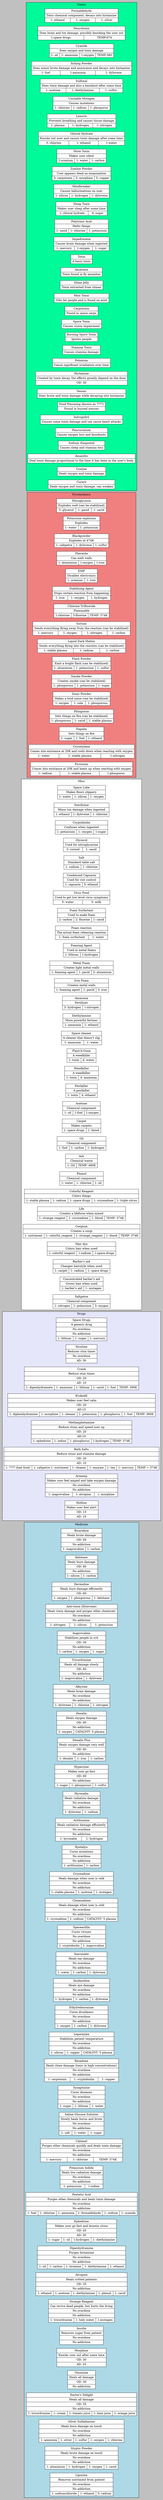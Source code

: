#to generate chart, use `fdp -Tpng chart.gv > chart.png`
digraph chemistry{
    rankdir=LR
    splines=none;
    bgcolor=grey
    node [shape=record, style=filled, fillcolor=white, bgcolor=white]
 #   subgraph cluster_dispenser{
 #      label="Dispenser reagents";
 #     rank=same;
 #       style=filled;
 #       fillcolor="grey";
 #       {  node 
 #           [
 #            style=filled;
 #            fillcolor="white",
 #            shape=box;
 #            ]
 #           
 #           "hydrogen","lithium","carbon","nitrogen","oxygen","fluorine",
 #           "sodium","aluminium","silicon","phosphorus","sulfur","chlorine","potassium","iron",
 #           "copper","mercury","radium","water","ethanol","sugar","sacid","fuel","silver","iodine","bromine","stable plasma","tungsten"    
 #           };
 #           }

        subgraph cluster_medicine{
            label="Medicine"
            bgcolor=lightblue
            node [fillcolor=white]
            bicaridine [label="Bicaridine | Heals brute damage| OD: 60 |No addiction |{1: inaprovaline | 1: carbon }"]
            kelotane [label="Kelotane| Heals burn damage| OD: 60 | No addiction | {1: silicon | 1: carbon}"]
            dermaline [label="Dermaline| Heals burn damage efficiently| OD: 60| {1: oxygen| 1: phosporous| 1: kelotane}"]
            dylovene [label="Anti-toxin (Dylovene)| Heals toxin damage and purges other chemicals| No overdose| No addiction | {1: nitrogen| 1: silicon| 1: potassium}"]
            inaprovaline [label="Inaprovaline| Stabilizes people in crit| OD: 30 | No addiction | {1: carbon | 1: oxygen| 1: sugar}"]
            tricordrazine [label="Tricordrazine| Heals all damage slowly| OD: 60 | No addiction | {1: inaprovaline | 1: dylovene}"]
            alkysine [label="Alkysine| Heals brain damage| No overdose| No addiction | {1: dylovene| 1: chlorine | 1: nitrogen}"]
            dexalin [label="Dexalin| Heals oxygen damage| OD: 60| No addiction| {2: oxygen |CATALYST: 5 plasma}"]
            dexalinplus [label="Dexalin Plus| Heals oxygen damage very well| OD: 60| No addiction| {1: dexalin| 1: iron| 1: carbon}"]
            hyperzine [label="Hyperzine| Makes user go fast | OD: 60 | No addiction | {1: sugar| 1: phosporous | 1: sulfur}"]
            hyronalin [label="Hyronalin| Heals radiation damage| No overdose| No addiction| {1: dylovene| 1: radium}"]
            arithrazine [label="Arithrazine| Heals radiation damage efficiently| No overdose| No addiction | {1: hyronalin | 1: hydrogen}"]
            ryetalyn [label="Ryetalyn| Cures mutations| No overdose| No addiction| {1: arithrazine |1: carbon}"]
            cryoxadone [label="Cryoxadone| Heals damage when user is cold| No overdose| No addiction| {1: stable plasma| 1: acetone | 1: mutagen}"]
            clonexadone [label="Clonexadone | Heals damage when user is cold| No overdose| No addiction| {1: cryoxadone| 1: sodium| CATALYST: 5 plasma}"]
            spaceacillin [label="Spaceacillin| Cures viruses | No overdose | No addiction | {1: cryptobiolin | 1: inaprovaline}"]
            inacusiate [label="Inacusiate| Heals ear damage| No overdose | No addiction | {1: water | 1: carbon| 1: dylovene}"]
            imidazoline [label="Imidazoline| Heals eye damage| No overdose | No addiction | {1: hydrogen | 1: carbon| 1: dylovene}"]
            ethylredoxrazine [label="Ethylredoxrazine| Cures drunkness| No overdose | No addiction | {1: oxygen | 1: carbon| 1: dylovene}"]
            leporazine [label="Leporazine| Stabilizes patient temperature| No overdose| No addiction| {1: silicon| 1: copper| CATALYST: 5 plasma}"]
            rezadone [label="Rezadone| Heals clone damage (toxic in high concentrations) | No overdose | No addiction| {1: carpotoxin | 1: cryptobiolin | 1: copper}"]
            synaptizine [label="Synaptizine| Cures diseases | No overdose | No addiction | {1: sugar | 1: lithium | 1: water}"]
            salglu [label="Saline Glucose Solution| Slowly heals burns and brute| No overdose| No addiction |{1: salt | 1: water| 1: sugar}"]
            calomel [label="Calomel | Purges other chemicals quickly and deals toxin damage| No overdose| No addiction |{1: mercury | 1: chlorine| TEMP: 374K}"]
            potiod [label="Potassium Iodide| Heals low radiation damage| No overdose| No addiction| {1: potassium| 1:iodine}"]
            penacid [label="Pentetic Acid| Purges other chemicals and heals toxin damage| No overdose| No addiction| {1: fuel| 1: chlorine| 1: ammonia| 1: formaldehyde| 1: sodium| 1: cyanide}"]
            ephedrine [label="Ephedrine| Makes user go fast and lessens stuns| OD: 45 | AD: 30 | {1: sugar| 1: oil| 1:hydrogen| 1: diethylamine}"]
            dipenhydramine [label="Dipenhydramine| Purges histamine| No overdose| No addiction |{1: oil | 1: carbon | 1: bromine | 1: diethylamine| 1: ethanol}"]
            atropine [label="Atropine| Heals critted patients| OD: 35| No addiction | {1: ethanol| 1: acetone | 1: diethylamine| 1: phenol | 1: sacid}"]
            "strange reagent" [label="Strange Reagent| Can revive dead people, but hurts the living| No overdose| No addiction| {1: tricordrazine |1: holy water | 1:mutagen}"]
            insulin [label="Insulin | Removes sugar from patient| No overdose | No addiction"]
            morphine [label="Morphine | Knocks user out after some time | OD: 30 | AD: 25"]
            omnizine [label="Omnizine | Heals all damage | OD: 30 | No addiction"]
            doctordelight [label="Doctor's Delight | Heals all damage | OD: 55 | No addiction | {1: tricordrazine | 1: cream | 1: tomato juice | 1: lime juice | 1: orange juice}"]
            silver_sulf [label="Silver Sulfadiazine | Heals burn damage on touch| No overdose| No addiction| {1: ammonia|1: silver|1: sulfur|1: oxygen|1: chlorine}"]
            styptic [label="Styptic Powder | Heals brute damage on touch| No overdose | No addiction| {1: aluminium| 1: hydrogen| 1: oxygen |1: sacid}"] 
            lipozine [label="Lipozine | Removes nutriment from patient| No overdose | No addiction| {1: sodiumchloride| 1: ethanol | 5: radium}"] 
             
            };
            
              
        subgraph cluster_drugs{
            label="Drugs"
            bgcolor=lavender
            node [fillcolor=white]
            "space drugs" [label="Space Drugs| A generic drug| No overdose |No addiction | {1: lithium| 1: sugar| 1: mercury}"]
            nicotine [label="Nicotine| Reduces stun times| No overdose| AD: 30"]
            crank [label="Crank| Reduce stun times| OD: 20| AD: 10|{1: dipenhydramate| 1: ammonia | 1: lithium| 1: sacid| 1: fuel | TEMP: 390K}"]
            krokodil [label="Krokodil| Makes user feel calm| OD: 20 | AD:15| {1: diphenhydramine| 1: morphine| 1: cleaner| 1: potassium | 1: phosphorus| 1: fuel| TEMP: 380K}"]
            meth [label="Methanphetamine| Reduce stuns and speed user up| OD: 20| AD:10 |{1: ephedrine| 1: iodine| 1: phosphorus | 1:hydrogen| TEMP: 374K }"]
            "bath salts" [label="Bath Salts| Reduce stuns and stamina damage| OD: 20| AD: 10 |{ 1: ???? (bad food)| 1: saltpetre 1: nutriment| 1: cleaner| 1: enzyme| 1: tea |1: mercury| TEMP = 374K}"]
            aranesp [label="Aranesp| Makes user feel amped and take oxygen damage | No overdose | No addiction | {1: inaprovaline| 1: atropine| 1: morphine}"]
            hotline [label="Hotline| Makes user feel alert | OD: 15 | AD: 10"];
            };
            
        subgraph cluster_other{
            label="Misc"
            bgcolor=white
            node [fillcolor=white]
            lube [label="Space Lube| Makes floors slippery| {1: water | 1: silicon | 1: oxygen}"]
            sterilizine [label="Sterilizine| Minor tox damage when ingested| {1: ethanol| 1: dylovene| 1: chlorine}"]
            cryptobiolin [label="Cryptobiolin| Confuses when ingested|{1: potassium| 1: oxygen| 1:sugar}"]
            glycerol [label="Glycerol| Used for nitroglycerine| {3: cornoil| 1: sacid}"]
            salt [label="Salt| Standard table salt| {1: sodium| 1: chlorine}"]
            "condensed capsacin" [label="Condensed Capsacin| Used for riot control| {1: capsacin | 5: ethanol}"]
            "virus food" [label="Virus Food| Used to get low level virus symptoms| {5: water|5: milk}"]
            surfactant [label="Foam Surfactant| Used to make foam| {2: carbon| 2: fluorine| 1: sacid}"]
            foam [label="Foam reaction| The actual foam releasing reaction| {1: foam surfactant| 1: water}"]
            foaming_agent [label="Foaming Agent| Used in metal foams|{1: lithium | 1:hydrogen}"]
            metalfoam [label="Metal Foam| Creates light metal walls| {1: foaming agent| 1: pacid | 3: aluminium}"]
            ironfoam [label="Iron Foam| Creates metal walls| {1: foaming agent| 1: pacid | 3: iron}"]
            ammonia [label="Ammonia| Fertilizer | {3: hydrogen | 1:nitrogen}"]
            diethylamine [label="Diethylamine| More powerful fertizer | {1: ammonia | 1: ethanol}"]
            spacecleaner [label="Space cleaner| A cleaner that doesn't slip| {1: ammonia | 1: water}"]
            plantbgone [label="Plant-b-Gone| A weedkiller|{1: toxin | 4: water}"]
            weedkiller [label="Weedkiller| A weedkiller|{1: toxin | 4: ammonia}"]
            pestkiller [label="Pestkiller| A pestkiller|{1: toxin | 4: ethanol}"]
            acetone [label="Acetone| Chemical component|{1: oil | 1:fuel| 1:oxygen}"]
            carpet [label="Carpet | Makes carpets | {1: space drugs | 1: blood}"]
            oil [label="Oil| Chemical component | {1: fuel| 1: carbon| 1: hydrogen}"]
            ash [label="Ash| Chemical waste | {1: Oil | TEMP: 480K}"]
            phenol [label="Phenol| Chemical component| {1: water| 1: chlorine| 1: oil}"]
            colorful_reagent [label="Colorful Reagent| Colors things| {1: stable plasma| 1: radium| 1: space drugs | 1: cryoxadone | 1: triple citrus}"]
            life [label="Life| Creates a lifeform when mixed | {1: strange reagent | 1: cryoxadone | 1: blood| TEMP: 374K}"]
            corgium [label="Corgium| Creates a corgi| {1: nutriment | 1: colorful_reagent| 1: strange_reagent| 1: blood| TEMP: 374K}"]
            hair_dye [label="Hair dye| Colors hair when used | {1: colorful reagent| 1:radium | 1:space drugs}"]
            barbers_aid [label="Barber's aid| Changes hairstyle when used| {1: carpet| 1: radium| 1: space drugs}"]
            concentrated_barbers_aid [label="Concentrated barber's aid| Grows hair when used| {1: barber's aid| 1: mutagen}"]
            saltpetre [label="Saltpetre| Chemical component| {1: nitrogen| 1: potassium| 3: oxygen}"];
            };
            
        subgraph cluster_pyro{
            label="Pyrotechnics"
            bgcolor=lightcoral
            node [fillcolor=white]
            nitroglycerin [label="Nitroglycerin| Explodes well (can be stabilized)|{3: glycerol| 1: pacid| 1: sacid}"]
            potassium_explosion [label="Potassium explosion| Explodes|{1: water | 1: potassium}"]
            blackpowder [label="Blackpowder| Explodes at 474K|{1: saltpetre| 1: dylovene | 1: sulfur}"]
            thermite [label="Thermite| Can melt walls| {1: aluminium| 1:oxygen | 1:iron}"]
            emp_pulse [label="EMP| Disables electronics | {1: uranium | 1: iron}"]
            stabilizing_agent [label="Stabilizing Agent| Stops certain reaction from happening| {1: iron| 1: oxygen| 1: hydrogen}"]
            clf3 [label="Chlorine Trifluoride| Flammable| {1:chlorine | 3:fluorine | TEMP: 374K}"]
            sorium [label="Sorium| Sends everything flying away from the reaction (can be stabilized)| {1: mercury| 1: oxygen | 1: nitrogen| 1: carbon}"]
            ldm [label="Liquid Dark Matter| Sends everything flying into the reaction (can be stabilized)| {1: stable plasma| 1: radium| 1: carbon}"]
            flash [label="Flash Powder| Emit a bright flash (can be stabilized)|{1: aluminium| 1: potassium| 1: sulfur}"]
            smoke [label="Smoke Powder| Creates smoke (can be stabilized)|{1: phosporous| 1: potassium| 1: sugar}"]
            sonic [label="Sonic Powder| Makes a loud noise (can be stabilized)|{1: oxygen| 1: cola | 1: phosporous}"]
            phlogiston [label="Phlogiston| Sets things on fire (can be stabilized)| {1: phosporous| 1: sacid| 1: stable plasma}"]
            napalm [label="Napalm| Sets things on fire|{1: sugar| 1: fuel| 1: ethanol}"]
            cryostylene [label="Cryostylene| Comes into existance at 20K and cools down when reacting with oxygen|{1: water| 1: stable plasma | 1:nitrogen}"]
            pyrosium [label="Pyrosium| Comes into existance at 20K and heats up when reacting with oxygen|{1: radium| 1: stable plasma | 1:phosporus}"]
        }
        subgraph cluster_toxins{
            label="Toxins"
            bgcolor=mediumspringgreen
            node [fillcolor=white]
            formaldehyde [label="Formaldehyde| Toxic chemical component, decays into histamine|{1: ethanol| 1: oxygen| 1: silver}"]
            neurotoxin [label="Neurotoxin| Does brain and tox damage, possibly knocking the user out|{1:space drugs| TEMP:674}"]
            cyanide [label="Cyanide| Does oxygen and toxic damage| {1: oil| 1: ammonia| 1:oxygen| TEMP:380}"]
            itching_powder [label="Itching Powder| Does minor brute damage and annoyance and decays into histamine|{1: fuel| 1:ammonia| 1: dylovene}"]
            sulfonal [label="Sulfonal| Does toxin damage and also a knockout after some time| {1: acetone|1: diethylamine| 1: sulfur}"]
            mutagen [label="Unstable Mutagen| Causes mutations| {1: chlorine | 1: radium| 1: phosporus}"]
            lexorin [label="Lexorin| Prevents breathing and causes tissue damage| {1: plasma| 1: hydrogen | 1: nitrogen}"]
            chloral [label="Chloral Hydrate| Knocks out user and causes toxin damage after some time| {3: chlorine | 1: ethanol | 1:water}"]
            mutetoxin [label="Mute Toxin| Makes user silent | {2:uranium | 1: water | 1: carbon}"]
            zombiepowder [label="Zombie Powder| User appears dead on examination| {5: carpotoxin | 5: morphine | 5: copper}"]
            mindbreaker [label="Mindbreaker| Causes hallucinations on user| {1: silicon| 1: hydrogen| 1: dylovene}"]
            stoxin [label="Sleep Toxin| Makes user sleep after some time| {1: chloral hydrate | 4: sugar}"]
            pacid [label="Polytrinic Acid| Melts things | {1: sacid | 1: chlorine | 1: potassium}"]
            impedrezene [label="Impedrezene| Causes brain damage when ingested| {1: mercury| 1:oxygen| 1: sugar}"]
            toxin [label="Toxin| A basic toxin"]
            amatoxin [label="Amatoxin| Toxin found in fly amanitas"]
            slimejelly [label="Slime Jelly| Toxin extracted from slimes"]
            minttoxin [label="Mint Toxin| Gibs fat people and is found on mint"]
            carpotoxin [label="Carpotoxin| Found in space carps"]
            spore [label="Spore Toxin| Causes vision impairment"]
            burningspore [label="Burning Spore Toxin| Ignites people"]
            staminatoxin [label="Stamina Toxin| Causes stamina damage"]
            polonium [label="Polonium| Cause significant irradiation over time"]
            histamine [label="Histamine | Created by toxin decay, the effects greatly depend on the dose| OD: 30"]
            venom [label="Venom| Does brute and toxin damage while decaying into histamine"]
            foodpoisoning [label="Food Poisoning (known as ????)| Found in burned messes"]
            initropidril [label="Initropidril| Causes some toxin damage and can cause heart attacks"]
            pancuronium [label="Pancuronium| Causes oxygen loss and knockouts"]
            sodiumthiopental [label="Sodium thiopental| Causes sleep and stamina loss"]
            amanitin [label="Amanitin| Deal toxin damage proportional to the time it has been in the user's body"]
            coniine [label="Coniine| Deals oxygen and toxin damage"]
            curare [label="Curare| Deals oxygen and toxin damage, can weaken"]
        }
#        #Arrows go here
#        inaprovaline -> bicaridine
#        {inaprovaline dylovene} -> tricordrazine
#        {venom itching_powder formaldehyde} -> histamine
#        {morphine carpotoxin} -> zombiepowder
#        chloral -> stoxin
#        dylovene -> mindbreaker
#        {ammonia dylovene} -> itching_powder
#        {saltpetre dylovene} -> blackpowder
#        kelotane -> dermaline
#        dexalin -> dexalinplus
#        "space drugs" -> {neurotoxin barbers_aid carpet hair_dye colorful_reagent}
#        pacid -> nitroglycerin
#        dylovene -> {alkysine ethylredoxrazine imidazoline inacusiate hyronalin sterilizine}
#        {cryptobiolin inaprovaline} -> spaceacillin
#        hyronalin -> arithrazine
#        arithrazine -> ryetalyn
#        morphine -> {aranesp krokodil}
#        ammonia -> {cyanide penacid diethylamine silver_sulf crank weedkiller spacecleaner}
#        diethylamine -> {sulfonal atropine dipenhydramine ephedrine}
#        acetone -> {cryoxadone atropine sulfonal}
#        cryoxadone -> {life clonexadone colorful_reagent}
#        mutagen -> {concentrated_barbers_aid cryoxadone "strange reagent"}
#        barbers_aid -> concentrated_barbers_aid
#        colorful_reagent -> {corgium hair_dye}
#        "strange reagent" -> {corgium life}
#

        }
            
        
            
            
